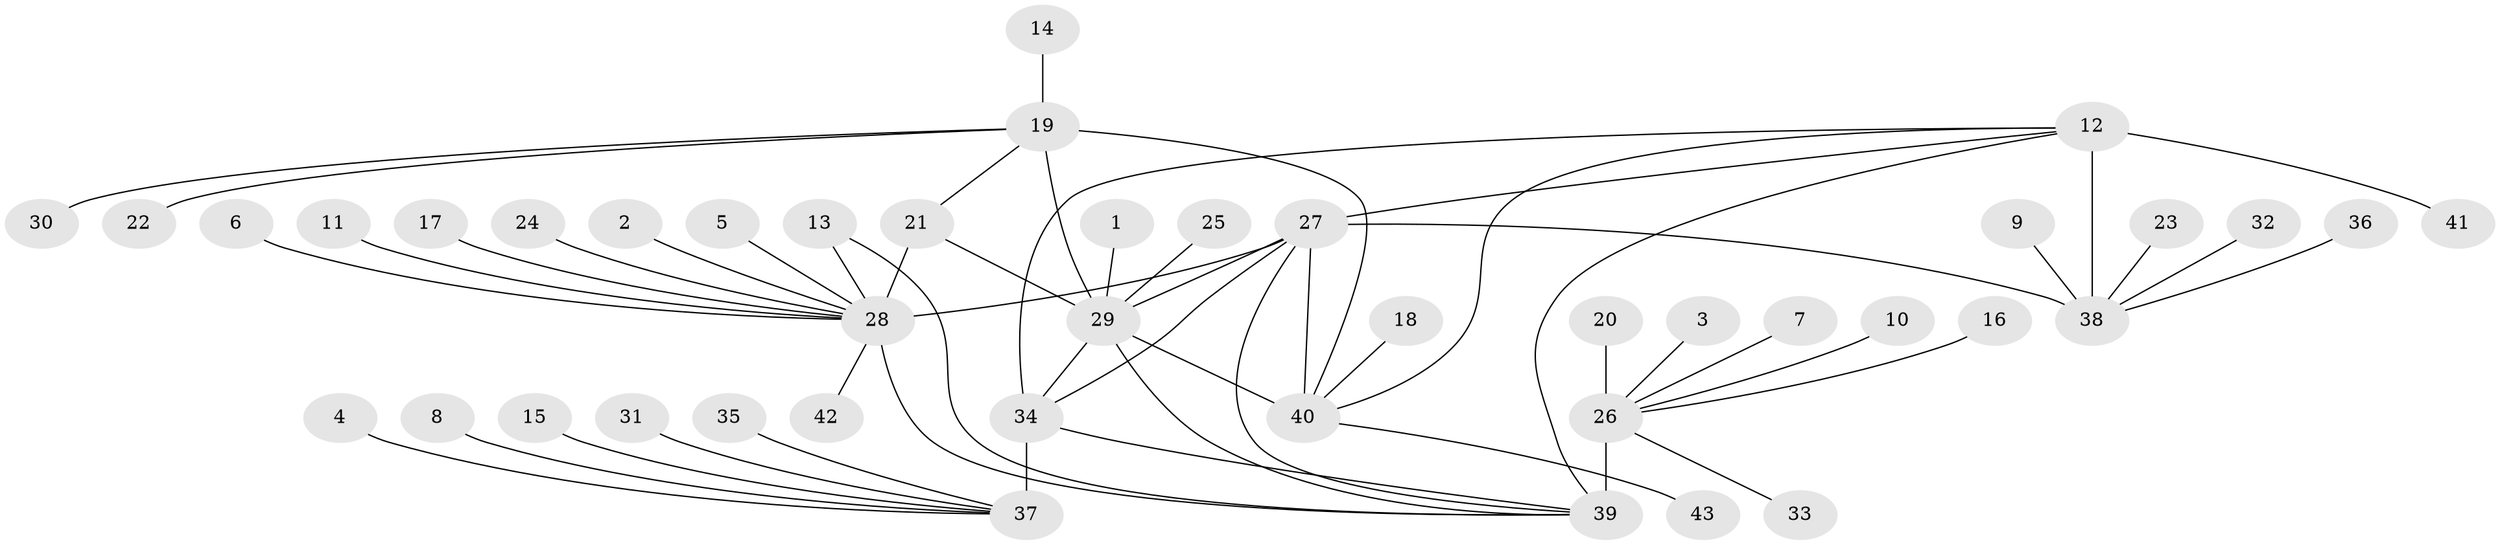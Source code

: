 // original degree distribution, {11: 0.027972027972027972, 6: 0.03496503496503497, 9: 0.04895104895104895, 14: 0.006993006993006993, 8: 0.02097902097902098, 7: 0.04195804195804196, 13: 0.02097902097902098, 12: 0.013986013986013986, 10: 0.02097902097902098, 15: 0.006993006993006993, 1: 0.5944055944055944, 2: 0.13986013986013987, 4: 0.006993006993006993, 3: 0.013986013986013986}
// Generated by graph-tools (version 1.1) at 2025/37/03/04/25 23:37:43]
// undirected, 43 vertices, 55 edges
graph export_dot {
  node [color=gray90,style=filled];
  1;
  2;
  3;
  4;
  5;
  6;
  7;
  8;
  9;
  10;
  11;
  12;
  13;
  14;
  15;
  16;
  17;
  18;
  19;
  20;
  21;
  22;
  23;
  24;
  25;
  26;
  27;
  28;
  29;
  30;
  31;
  32;
  33;
  34;
  35;
  36;
  37;
  38;
  39;
  40;
  41;
  42;
  43;
  1 -- 29 [weight=1.0];
  2 -- 28 [weight=1.0];
  3 -- 26 [weight=1.0];
  4 -- 37 [weight=1.0];
  5 -- 28 [weight=1.0];
  6 -- 28 [weight=1.0];
  7 -- 26 [weight=1.0];
  8 -- 37 [weight=1.0];
  9 -- 38 [weight=1.0];
  10 -- 26 [weight=1.0];
  11 -- 28 [weight=1.0];
  12 -- 27 [weight=1.0];
  12 -- 34 [weight=2.0];
  12 -- 38 [weight=12.0];
  12 -- 39 [weight=1.0];
  12 -- 40 [weight=1.0];
  12 -- 41 [weight=1.0];
  13 -- 28 [weight=1.0];
  13 -- 39 [weight=1.0];
  14 -- 19 [weight=1.0];
  15 -- 37 [weight=1.0];
  16 -- 26 [weight=1.0];
  17 -- 28 [weight=1.0];
  18 -- 40 [weight=1.0];
  19 -- 21 [weight=1.0];
  19 -- 22 [weight=1.0];
  19 -- 29 [weight=4.0];
  19 -- 30 [weight=1.0];
  19 -- 40 [weight=2.0];
  20 -- 26 [weight=1.0];
  21 -- 28 [weight=1.0];
  21 -- 29 [weight=1.0];
  23 -- 38 [weight=1.0];
  24 -- 28 [weight=1.0];
  25 -- 29 [weight=1.0];
  26 -- 33 [weight=1.0];
  26 -- 39 [weight=10.0];
  27 -- 28 [weight=10.0];
  27 -- 29 [weight=1.0];
  27 -- 34 [weight=1.0];
  27 -- 38 [weight=1.0];
  27 -- 39 [weight=1.0];
  27 -- 40 [weight=1.0];
  28 -- 39 [weight=1.0];
  28 -- 42 [weight=1.0];
  29 -- 34 [weight=1.0];
  29 -- 39 [weight=1.0];
  29 -- 40 [weight=8.0];
  31 -- 37 [weight=1.0];
  32 -- 38 [weight=1.0];
  34 -- 37 [weight=10.0];
  34 -- 39 [weight=1.0];
  35 -- 37 [weight=1.0];
  36 -- 38 [weight=1.0];
  40 -- 43 [weight=1.0];
}
